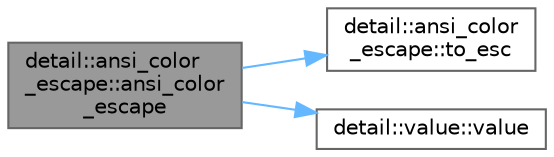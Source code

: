 digraph "detail::ansi_color_escape::ansi_color_escape"
{
 // LATEX_PDF_SIZE
  bgcolor="transparent";
  edge [fontname=Helvetica,fontsize=10,labelfontname=Helvetica,labelfontsize=10];
  node [fontname=Helvetica,fontsize=10,shape=box,height=0.2,width=0.4];
  rankdir="LR";
  Node1 [id="Node000001",label="detail::ansi_color\l_escape::ansi_color\l_escape",height=0.2,width=0.4,color="gray40", fillcolor="grey60", style="filled", fontcolor="black",tooltip=" "];
  Node1 -> Node2 [id="edge1_Node000001_Node000002",color="steelblue1",style="solid",tooltip=" "];
  Node2 [id="Node000002",label="detail::ansi_color\l_escape::to_esc",height=0.2,width=0.4,color="grey40", fillcolor="white", style="filled",URL="$structdetail_1_1ansi__color__escape.html#a6d3a87ad7ea464dbf16f663179cfaaba",tooltip=" "];
  Node1 -> Node3 [id="edge2_Node000001_Node000003",color="steelblue1",style="solid",tooltip=" "];
  Node3 [id="Node000003",label="detail::value::value",height=0.2,width=0.4,color="grey40", fillcolor="white", style="filled",URL="$classdetail_1_1value.html#a8b18a91850abc3daa4d910a23abf2a0b",tooltip=" "];
}
